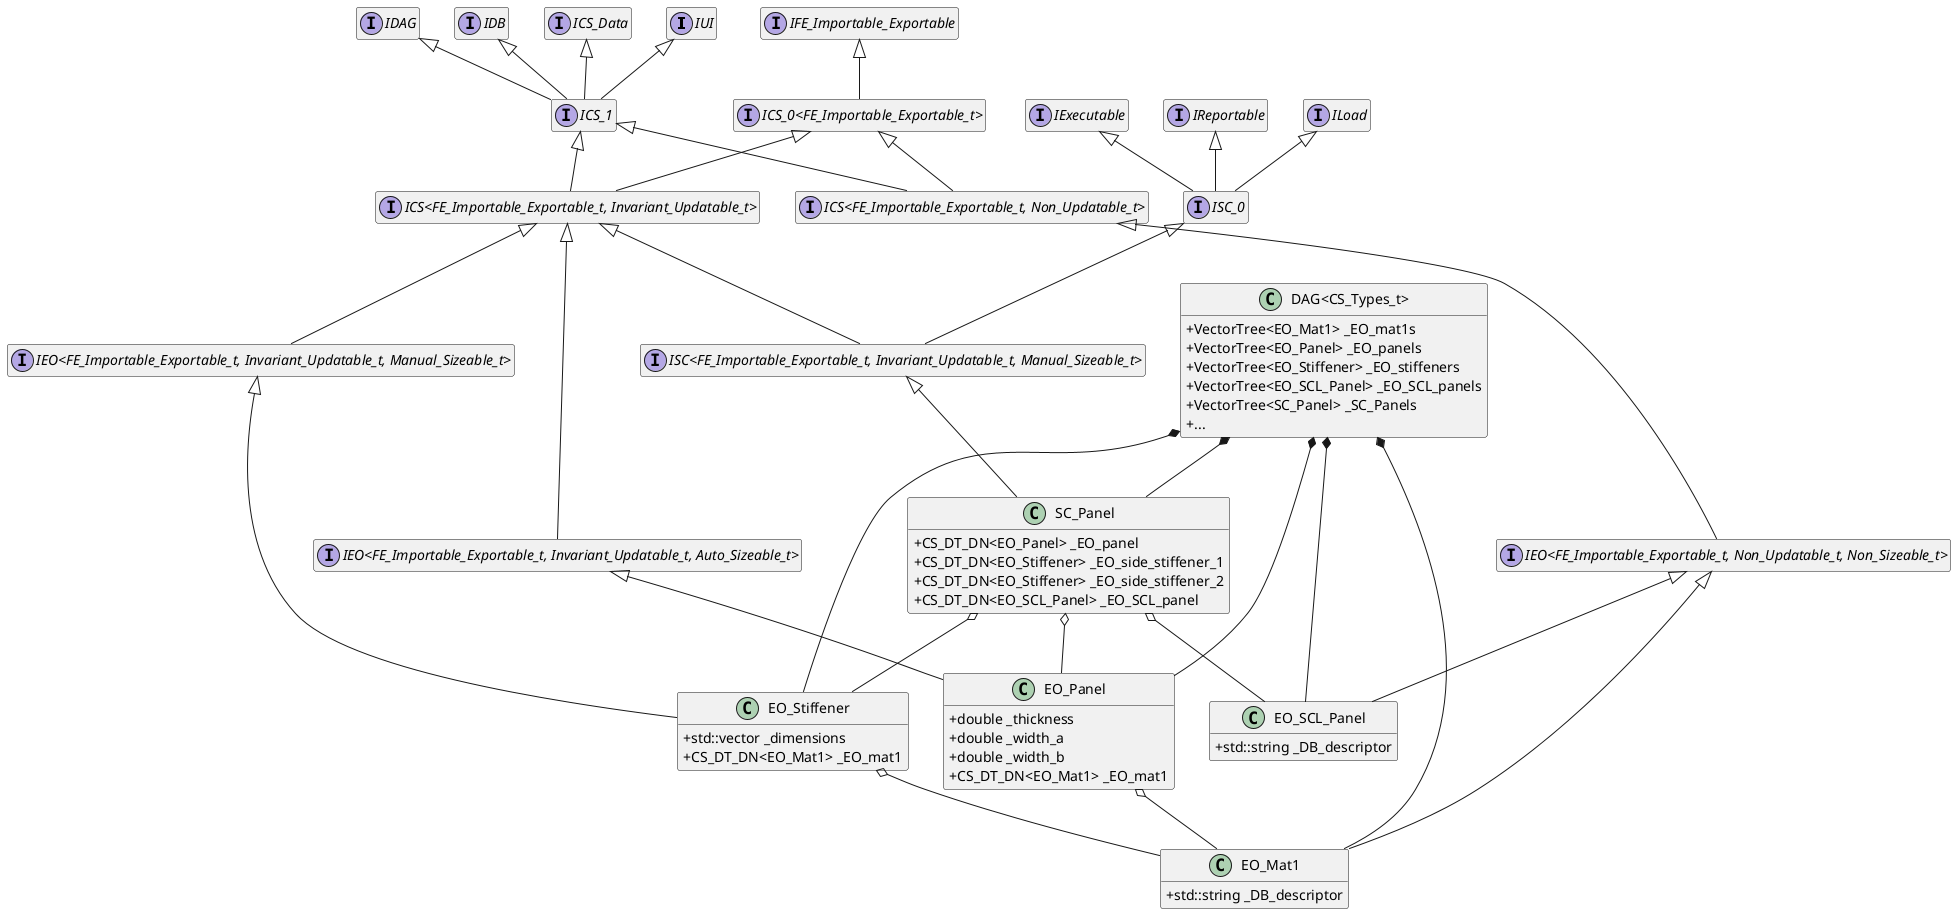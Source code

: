@startuml
hide empty members
skinparam classAttributeIconSize 0

interface IUI
interface IDAG
interface IDB
interface ICS_Data
interface ICS_1

IUI <|-- ICS_1
IDAG <|-- ICS_1
IDB <|-- ICS_1
ICS_Data <|-- ICS_1

interface IFE_Importable_Exportable
interface "ICS_0<FE_Importable_Exportable_t>"
interface "ICS<FE_Importable_Exportable_t, Non_Updatable_t>"
interface "IEO<FE_Importable_Exportable_t, Non_Updatable_t, Non_Sizeable_t>"

IFE_Importable_Exportable <|-- "ICS_0<FE_Importable_Exportable_t>"
"ICS_0<FE_Importable_Exportable_t>" <|-- "ICS<FE_Importable_Exportable_t, Non_Updatable_t>"
ICS_1 <|-- "ICS<FE_Importable_Exportable_t, Non_Updatable_t>"
"ICS<FE_Importable_Exportable_t, Non_Updatable_t>" <|-- "IEO<FE_Importable_Exportable_t, Non_Updatable_t, Non_Sizeable_t>"
"IEO<FE_Importable_Exportable_t, Non_Updatable_t, Non_Sizeable_t>" <|-- EO_Mat1
"IEO<FE_Importable_Exportable_t, Non_Updatable_t, Non_Sizeable_t>" <|-- EO_SCL_Panel

class EO_Mat1 {
    +std::string _DB_descriptor
}

class EO_SCL_Panel {
    +std::string _DB_descriptor
}



interface "ICS<FE_Importable_Exportable_t, Invariant_Updatable_t>"
interface "IEO<FE_Importable_Exportable_t, Invariant_Updatable_t, Auto_Sizeable_t>"
interface "IEO<FE_Importable_Exportable_t, Invariant_Updatable_t, Manual_Sizeable_t>"

ICS_1 <|-- "ICS<FE_Importable_Exportable_t, Invariant_Updatable_t>"
"ICS_0<FE_Importable_Exportable_t>" <|-- "ICS<FE_Importable_Exportable_t, Invariant_Updatable_t>"
"ICS<FE_Importable_Exportable_t, Invariant_Updatable_t>" <|-- "IEO<FE_Importable_Exportable_t, Invariant_Updatable_t, Auto_Sizeable_t>"
"ICS<FE_Importable_Exportable_t, Invariant_Updatable_t>" <|-- "IEO<FE_Importable_Exportable_t, Invariant_Updatable_t, Manual_Sizeable_t>"
"IEO<FE_Importable_Exportable_t, Invariant_Updatable_t, Auto_Sizeable_t>" <|-- EO_Panel
"IEO<FE_Importable_Exportable_t, Invariant_Updatable_t, Manual_Sizeable_t>" <|-- EO_Stiffener

class EO_Panel {
    +double _thickness
    +double _width_a
    +double _width_b
    +CS_DT_DN<EO_Mat1> _EO_mat1
}
EO_Panel o-- EO_Mat1

class EO_Stiffener {
    +std::vector _dimensions
    +CS_DT_DN<EO_Mat1> _EO_mat1
}
EO_Stiffener o-- EO_Mat1



interface IExecutable
interface IReportable
interface ILoad
interface ISC_0
interface "ISC<FE_Importable_Exportable_t, Invariant_Updatable_t, Manual_Sizeable_t>"

IExecutable <|-- ISC_0
IReportable <|-- ISC_0
ILoad <|-- ISC_0
ISC_0 <|-- "ISC<FE_Importable_Exportable_t, Invariant_Updatable_t, Manual_Sizeable_t>"
"ICS<FE_Importable_Exportable_t, Invariant_Updatable_t>" <|-- "ISC<FE_Importable_Exportable_t, Invariant_Updatable_t, Manual_Sizeable_t>"
"ISC<FE_Importable_Exportable_t, Invariant_Updatable_t, Manual_Sizeable_t>" <|-- SC_Panel

class SC_Panel {
    +CS_DT_DN<EO_Panel> _EO_panel
    +CS_DT_DN<EO_Stiffener> _EO_side_stiffener_1
    +CS_DT_DN<EO_Stiffener> _EO_side_stiffener_2
    +CS_DT_DN<EO_SCL_Panel> _EO_SCL_panel
}
SC_Panel o-- EO_Panel
SC_Panel o-- EO_Stiffener
SC_Panel o-- EO_SCL_Panel



class "DAG<CS_Types_t>" {
    +VectorTree<EO_Mat1> _EO_mat1s
    +VectorTree<EO_Panel> _EO_panels
    +VectorTree<EO_Stiffener> _EO_stiffeners
    +VectorTree<EO_SCL_Panel> _EO_SCL_panels
    +VectorTree<SC_Panel> _SC_Panels
    +...
}
"DAG<CS_Types_t>" *-- EO_Mat1
"DAG<CS_Types_t>" *-- EO_Panel
"DAG<CS_Types_t>" *-- EO_Stiffener
"DAG<CS_Types_t>" *-- EO_SCL_Panel
"DAG<CS_Types_t>" *-- SC_Panel

@enduml
